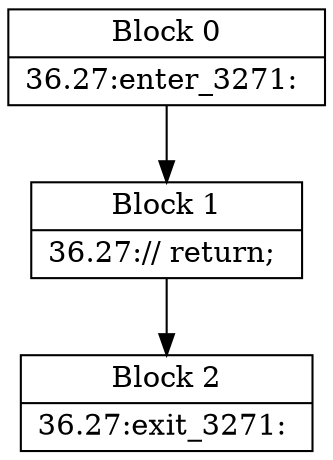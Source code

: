digraph G {
   node [shape=record];
B0[label="{Block 0|36.27:enter_3271: \n}"];
B1[label="{Block 1|36.27:// return; \n}"];
B2[label="{Block 2|36.27:exit_3271: \n}"];
B0 -> B1;
B1 -> B2;
}
